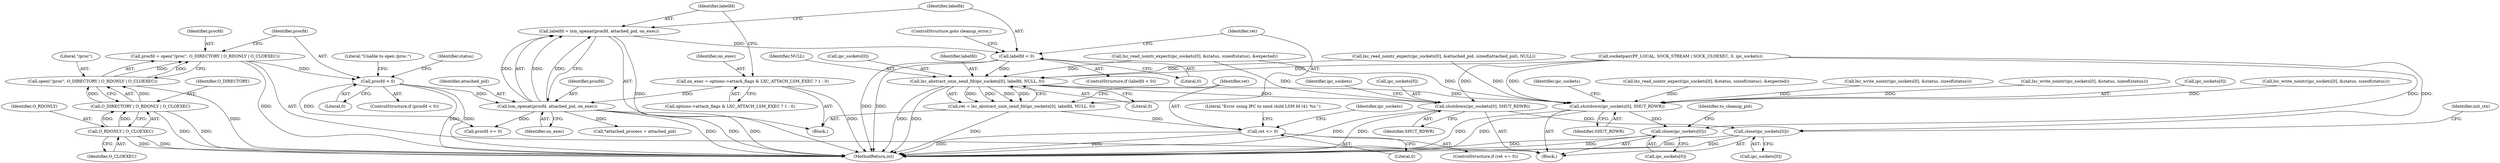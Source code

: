 digraph "0_lxc_81f466d05f2a89cb4f122ef7f593ff3f279b165c_1@API" {
"1000566" [label="(Call,labelfd = lsm_openat(procfd, attached_pid, on_exec))"];
"1000568" [label="(Call,lsm_openat(procfd, attached_pid, on_exec))"];
"1000365" [label="(Call,procfd < 0)"];
"1000355" [label="(Call,procfd = open(\"/proc\", O_DIRECTORY | O_RDONLY | O_CLOEXEC))"];
"1000357" [label="(Call,open(\"/proc\", O_DIRECTORY | O_RDONLY | O_CLOEXEC))"];
"1000359" [label="(Call,O_DIRECTORY | O_RDONLY | O_CLOEXEC)"];
"1000361" [label="(Call,O_RDONLY | O_CLOEXEC)"];
"1000556" [label="(Call,on_exec = options->attach_flags & LXC_ATTACH_LSM_EXEC ? 1 : 0)"];
"1000573" [label="(Call,labelfd < 0)"];
"1000579" [label="(Call,lxc_abstract_unix_send_fd(ipc_sockets[0], labelfd, NULL, 0))"];
"1000577" [label="(Call,ret = lxc_abstract_unix_send_fd(ipc_sockets[0], labelfd, NULL, 0))"];
"1000587" [label="(Call,ret <= 0)"];
"1000596" [label="(Call,shutdown(ipc_sockets[0], SHUT_RDWR))"];
"1000601" [label="(Call,close(ipc_sockets[0]))"];
"1000620" [label="(Call,shutdown(ipc_sockets[0], SHUT_RDWR))"];
"1000625" [label="(Call,close(ipc_sockets[0]))"];
"1000569" [label="(Identifier,procfd)"];
"1000517" [label="(Call,lxc_read_nointr_expect(ipc_sockets[0], &status, sizeof(status), &expected))"];
"1000356" [label="(Identifier,procfd)"];
"1000615" [label="(Call,procfd >= 0)"];
"1000601" [label="(Call,close(ipc_sockets[0]))"];
"1000574" [label="(Identifier,labelfd)"];
"1000571" [label="(Identifier,on_exec)"];
"1000600" [label="(Identifier,SHUT_RDWR)"];
"1000592" [label="(Literal,\"Error using IPC to send child LSM fd (4): %s.\")"];
"1000362" [label="(Identifier,O_RDONLY)"];
"1000572" [label="(ControlStructure,if (labelfd < 0))"];
"1000627" [label="(Identifier,ipc_sockets)"];
"1000602" [label="(Call,ipc_sockets[0])"];
"1000567" [label="(Identifier,labelfd)"];
"1000285" [label="(Call,socketpair(PF_LOCAL, SOCK_STREAM | SOCK_CLOEXEC, 0, ipc_sockets))"];
"1000467" [label="(Call,lxc_read_nointr_expect(ipc_sockets[0], &status, sizeof(status), &expected))"];
"1000377" [label="(Call,lxc_write_nointr(ipc_sockets[0], &status, sizeof(status)))"];
"1000580" [label="(Call,ipc_sockets[0])"];
"1000583" [label="(Identifier,labelfd)"];
"1000364" [label="(ControlStructure,if (procfd < 0))"];
"1000570" [label="(Identifier,attached_pid)"];
"1000357" [label="(Call,open(\"/proc\", O_DIRECTORY | O_RDONLY | O_CLOEXEC))"];
"1000573" [label="(Call,labelfd < 0)"];
"1000366" [label="(Identifier,procfd)"];
"1000325" [label="(Block,)"];
"1000596" [label="(Call,shutdown(ipc_sockets[0], SHUT_RDWR))"];
"1000587" [label="(Call,ret <= 0)"];
"1000584" [label="(Identifier,NULL)"];
"1000589" [label="(Literal,0)"];
"1000358" [label="(Literal,\"/proc\")"];
"1000578" [label="(Identifier,ret)"];
"1000367" [label="(Literal,0)"];
"1000446" [label="(Call,lxc_write_nointr(ipc_sockets[0], &status, sizeof(status)))"];
"1000625" [label="(Call,close(ipc_sockets[0]))"];
"1000359" [label="(Call,O_DIRECTORY | O_RDONLY | O_CLOEXEC)"];
"1000577" [label="(Call,ret = lxc_abstract_unix_send_fd(ipc_sockets[0], labelfd, NULL, 0))"];
"1000557" [label="(Identifier,on_exec)"];
"1000620" [label="(Call,shutdown(ipc_sockets[0], SHUT_RDWR))"];
"1000365" [label="(Call,procfd < 0)"];
"1000363" [label="(Identifier,O_CLOEXEC)"];
"1000791" [label="(MethodReturn,int)"];
"1000355" [label="(Call,procfd = open(\"/proc\", O_DIRECTORY | O_RDONLY | O_CLOEXEC))"];
"1000568" [label="(Call,lsm_openat(procfd, attached_pid, on_exec))"];
"1000630" [label="(Identifier,to_cleanup_pid)"];
"1000588" [label="(Identifier,ret)"];
"1000556" [label="(Call,on_exec = options->attach_flags & LXC_ATTACH_LSM_EXEC ? 1 : 0)"];
"1000598" [label="(Identifier,ipc_sockets)"];
"1000586" [label="(ControlStructure,if (ret <= 0))"];
"1000576" [label="(ControlStructure,goto cleanup_error;)"];
"1000606" [label="(Identifier,init_ctx)"];
"1000626" [label="(Call,ipc_sockets[0])"];
"1000607" [label="(Call,*attached_process = attached_pid)"];
"1000553" [label="(Block,)"];
"1000579" [label="(Call,lxc_abstract_unix_send_fd(ipc_sockets[0], labelfd, NULL, 0))"];
"1000597" [label="(Call,ipc_sockets[0])"];
"1000603" [label="(Identifier,ipc_sockets)"];
"1000575" [label="(Literal,0)"];
"1000373" [label="(Identifier,status)"];
"1000558" [label="(Call,options->attach_flags & LXC_ATTACH_LSM_EXEC ? 1 : 0)"];
"1000585" [label="(Literal,0)"];
"1000621" [label="(Call,ipc_sockets[0])"];
"1000360" [label="(Identifier,O_DIRECTORY)"];
"1000624" [label="(Identifier,SHUT_RDWR)"];
"1000361" [label="(Call,O_RDONLY | O_CLOEXEC)"];
"1000370" [label="(Literal,\"Unable to open /proc.\")"];
"1000494" [label="(Call,lxc_write_nointr(ipc_sockets[0], &status, sizeof(status)))"];
"1000395" [label="(Call,lxc_read_nointr_expect(ipc_sockets[0], &attached_pid, sizeof(attached_pid), NULL))"];
"1000566" [label="(Call,labelfd = lsm_openat(procfd, attached_pid, on_exec))"];
"1000566" -> "1000553"  [label="AST: "];
"1000566" -> "1000568"  [label="CFG: "];
"1000567" -> "1000566"  [label="AST: "];
"1000568" -> "1000566"  [label="AST: "];
"1000574" -> "1000566"  [label="CFG: "];
"1000566" -> "1000791"  [label="DDG: "];
"1000568" -> "1000566"  [label="DDG: "];
"1000568" -> "1000566"  [label="DDG: "];
"1000568" -> "1000566"  [label="DDG: "];
"1000566" -> "1000573"  [label="DDG: "];
"1000568" -> "1000571"  [label="CFG: "];
"1000569" -> "1000568"  [label="AST: "];
"1000570" -> "1000568"  [label="AST: "];
"1000571" -> "1000568"  [label="AST: "];
"1000568" -> "1000791"  [label="DDG: "];
"1000568" -> "1000791"  [label="DDG: "];
"1000568" -> "1000791"  [label="DDG: "];
"1000365" -> "1000568"  [label="DDG: "];
"1000556" -> "1000568"  [label="DDG: "];
"1000568" -> "1000607"  [label="DDG: "];
"1000568" -> "1000615"  [label="DDG: "];
"1000365" -> "1000364"  [label="AST: "];
"1000365" -> "1000367"  [label="CFG: "];
"1000366" -> "1000365"  [label="AST: "];
"1000367" -> "1000365"  [label="AST: "];
"1000370" -> "1000365"  [label="CFG: "];
"1000373" -> "1000365"  [label="CFG: "];
"1000365" -> "1000791"  [label="DDG: "];
"1000365" -> "1000791"  [label="DDG: "];
"1000355" -> "1000365"  [label="DDG: "];
"1000365" -> "1000615"  [label="DDG: "];
"1000355" -> "1000325"  [label="AST: "];
"1000355" -> "1000357"  [label="CFG: "];
"1000356" -> "1000355"  [label="AST: "];
"1000357" -> "1000355"  [label="AST: "];
"1000366" -> "1000355"  [label="CFG: "];
"1000355" -> "1000791"  [label="DDG: "];
"1000357" -> "1000355"  [label="DDG: "];
"1000357" -> "1000355"  [label="DDG: "];
"1000357" -> "1000359"  [label="CFG: "];
"1000358" -> "1000357"  [label="AST: "];
"1000359" -> "1000357"  [label="AST: "];
"1000357" -> "1000791"  [label="DDG: "];
"1000359" -> "1000357"  [label="DDG: "];
"1000359" -> "1000357"  [label="DDG: "];
"1000359" -> "1000361"  [label="CFG: "];
"1000360" -> "1000359"  [label="AST: "];
"1000361" -> "1000359"  [label="AST: "];
"1000359" -> "1000791"  [label="DDG: "];
"1000359" -> "1000791"  [label="DDG: "];
"1000361" -> "1000359"  [label="DDG: "];
"1000361" -> "1000359"  [label="DDG: "];
"1000361" -> "1000363"  [label="CFG: "];
"1000362" -> "1000361"  [label="AST: "];
"1000363" -> "1000361"  [label="AST: "];
"1000361" -> "1000791"  [label="DDG: "];
"1000361" -> "1000791"  [label="DDG: "];
"1000556" -> "1000553"  [label="AST: "];
"1000556" -> "1000558"  [label="CFG: "];
"1000557" -> "1000556"  [label="AST: "];
"1000558" -> "1000556"  [label="AST: "];
"1000567" -> "1000556"  [label="CFG: "];
"1000556" -> "1000791"  [label="DDG: "];
"1000573" -> "1000572"  [label="AST: "];
"1000573" -> "1000575"  [label="CFG: "];
"1000574" -> "1000573"  [label="AST: "];
"1000575" -> "1000573"  [label="AST: "];
"1000576" -> "1000573"  [label="CFG: "];
"1000578" -> "1000573"  [label="CFG: "];
"1000573" -> "1000791"  [label="DDG: "];
"1000573" -> "1000791"  [label="DDG: "];
"1000573" -> "1000579"  [label="DDG: "];
"1000579" -> "1000577"  [label="AST: "];
"1000579" -> "1000585"  [label="CFG: "];
"1000580" -> "1000579"  [label="AST: "];
"1000583" -> "1000579"  [label="AST: "];
"1000584" -> "1000579"  [label="AST: "];
"1000585" -> "1000579"  [label="AST: "];
"1000577" -> "1000579"  [label="CFG: "];
"1000579" -> "1000791"  [label="DDG: "];
"1000579" -> "1000791"  [label="DDG: "];
"1000579" -> "1000577"  [label="DDG: "];
"1000579" -> "1000577"  [label="DDG: "];
"1000579" -> "1000577"  [label="DDG: "];
"1000579" -> "1000577"  [label="DDG: "];
"1000285" -> "1000579"  [label="DDG: "];
"1000517" -> "1000579"  [label="DDG: "];
"1000395" -> "1000579"  [label="DDG: "];
"1000579" -> "1000596"  [label="DDG: "];
"1000579" -> "1000620"  [label="DDG: "];
"1000577" -> "1000553"  [label="AST: "];
"1000578" -> "1000577"  [label="AST: "];
"1000588" -> "1000577"  [label="CFG: "];
"1000577" -> "1000791"  [label="DDG: "];
"1000577" -> "1000587"  [label="DDG: "];
"1000587" -> "1000586"  [label="AST: "];
"1000587" -> "1000589"  [label="CFG: "];
"1000588" -> "1000587"  [label="AST: "];
"1000589" -> "1000587"  [label="AST: "];
"1000592" -> "1000587"  [label="CFG: "];
"1000598" -> "1000587"  [label="CFG: "];
"1000587" -> "1000791"  [label="DDG: "];
"1000587" -> "1000791"  [label="DDG: "];
"1000596" -> "1000325"  [label="AST: "];
"1000596" -> "1000600"  [label="CFG: "];
"1000597" -> "1000596"  [label="AST: "];
"1000600" -> "1000596"  [label="AST: "];
"1000603" -> "1000596"  [label="CFG: "];
"1000596" -> "1000791"  [label="DDG: "];
"1000596" -> "1000791"  [label="DDG: "];
"1000285" -> "1000596"  [label="DDG: "];
"1000517" -> "1000596"  [label="DDG: "];
"1000596" -> "1000601"  [label="DDG: "];
"1000601" -> "1000325"  [label="AST: "];
"1000601" -> "1000602"  [label="CFG: "];
"1000602" -> "1000601"  [label="AST: "];
"1000606" -> "1000601"  [label="CFG: "];
"1000601" -> "1000791"  [label="DDG: "];
"1000601" -> "1000791"  [label="DDG: "];
"1000285" -> "1000601"  [label="DDG: "];
"1000620" -> "1000325"  [label="AST: "];
"1000620" -> "1000624"  [label="CFG: "];
"1000621" -> "1000620"  [label="AST: "];
"1000624" -> "1000620"  [label="AST: "];
"1000627" -> "1000620"  [label="CFG: "];
"1000620" -> "1000791"  [label="DDG: "];
"1000620" -> "1000791"  [label="DDG: "];
"1000395" -> "1000620"  [label="DDG: "];
"1000285" -> "1000620"  [label="DDG: "];
"1000467" -> "1000620"  [label="DDG: "];
"1000517" -> "1000620"  [label="DDG: "];
"1000377" -> "1000620"  [label="DDG: "];
"1000494" -> "1000620"  [label="DDG: "];
"1000446" -> "1000620"  [label="DDG: "];
"1000620" -> "1000625"  [label="DDG: "];
"1000625" -> "1000325"  [label="AST: "];
"1000625" -> "1000626"  [label="CFG: "];
"1000626" -> "1000625"  [label="AST: "];
"1000630" -> "1000625"  [label="CFG: "];
"1000625" -> "1000791"  [label="DDG: "];
"1000625" -> "1000791"  [label="DDG: "];
"1000285" -> "1000625"  [label="DDG: "];
}
